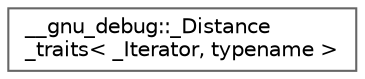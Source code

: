 digraph "Graphical Class Hierarchy"
{
 // LATEX_PDF_SIZE
  bgcolor="transparent";
  edge [fontname=Helvetica,fontsize=10,labelfontname=Helvetica,labelfontsize=10];
  node [fontname=Helvetica,fontsize=10,shape=box,height=0.2,width=0.4];
  rankdir="LR";
  Node0 [id="Node000000",label="__gnu_debug::_Distance\l_traits\< _Iterator, typename \>",height=0.2,width=0.4,color="grey40", fillcolor="white", style="filled",URL="$struct____gnu__debug_1_1___distance__traits.html",tooltip=" "];
}
